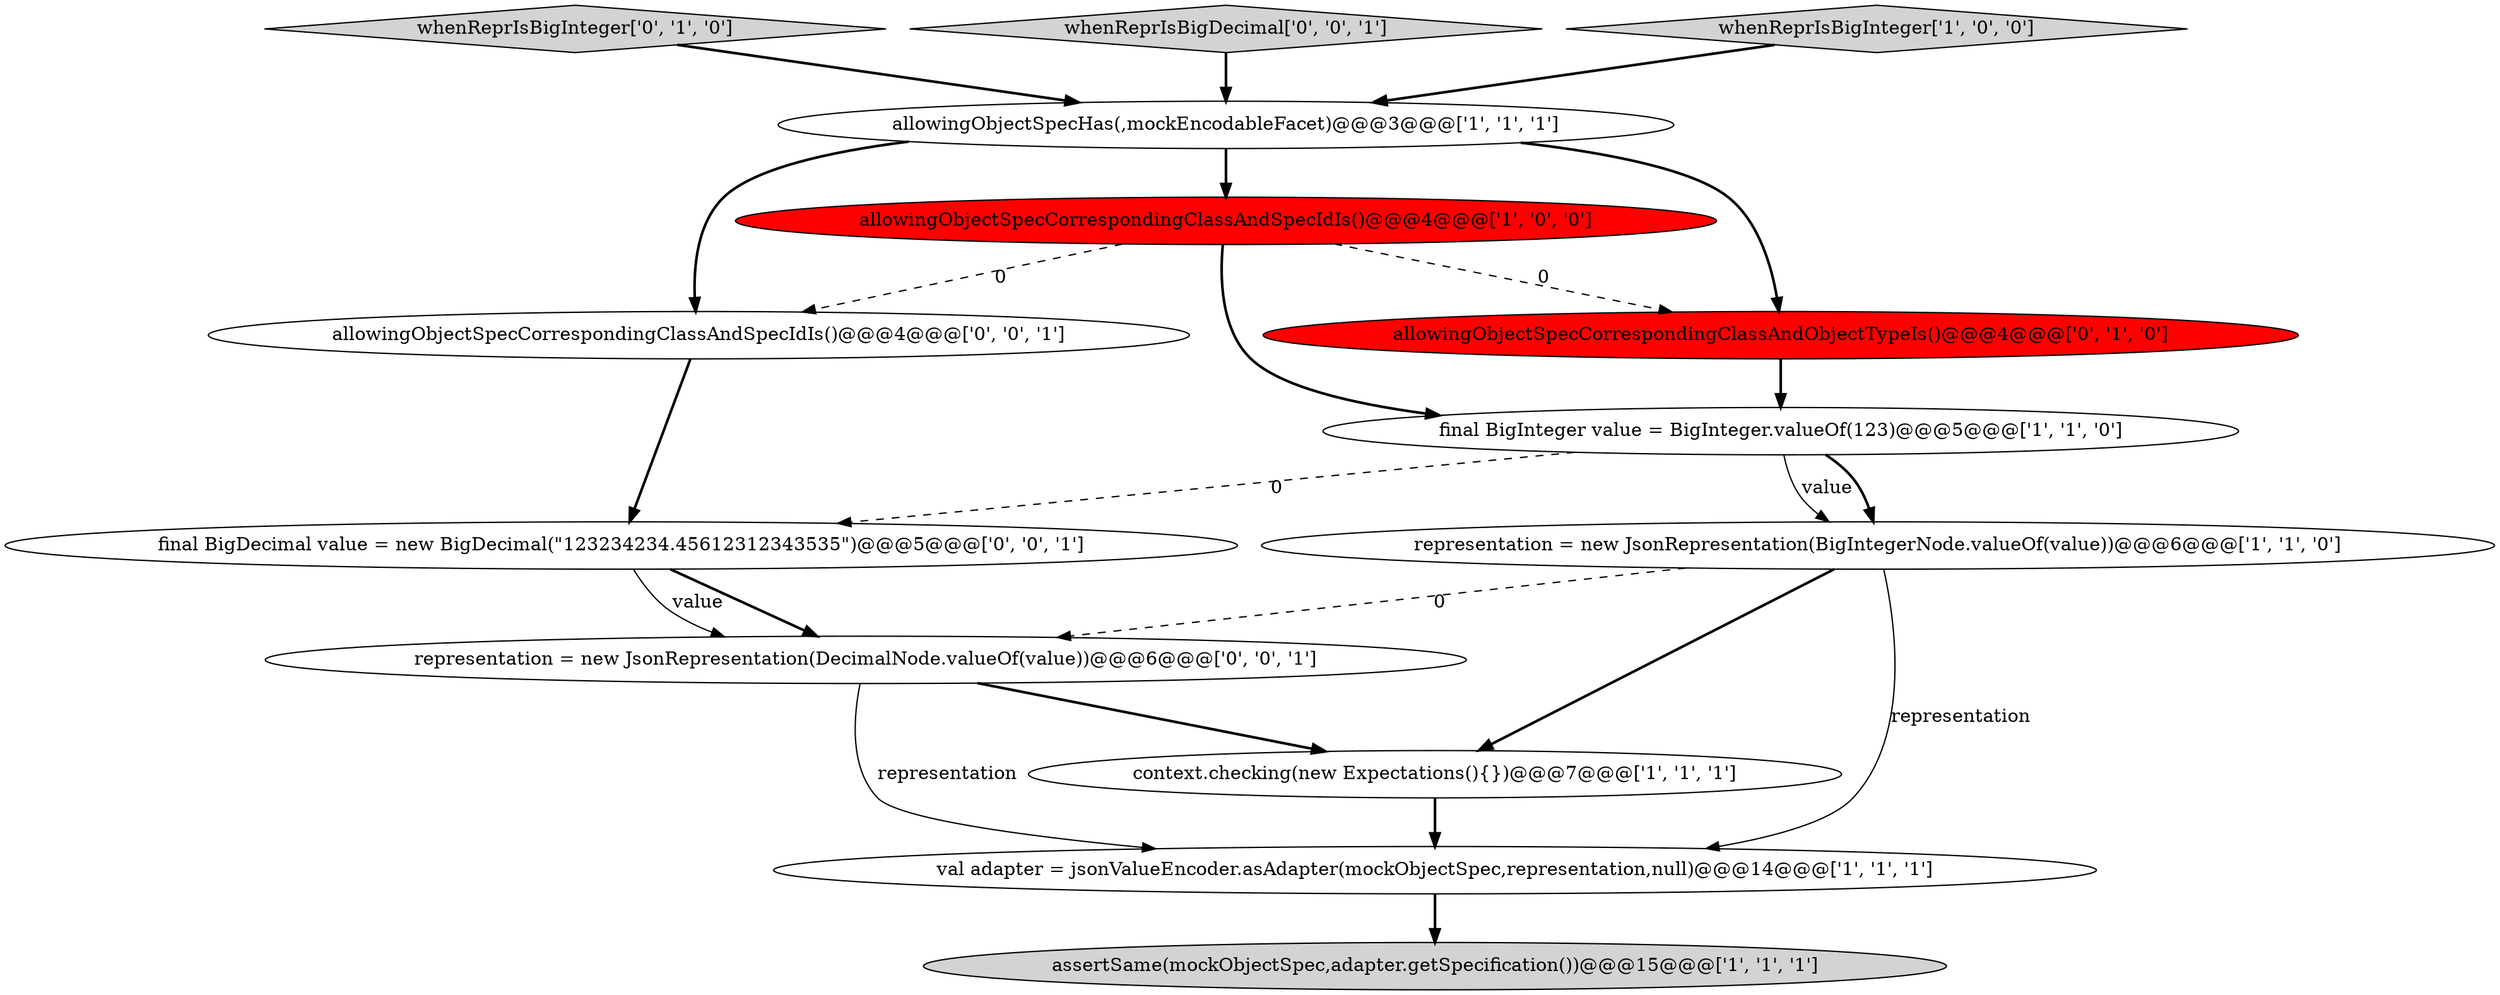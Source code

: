 digraph {
6 [style = filled, label = "final BigInteger value = BigInteger.valueOf(123)@@@5@@@['1', '1', '0']", fillcolor = white, shape = ellipse image = "AAA0AAABBB1BBB"];
13 [style = filled, label = "representation = new JsonRepresentation(DecimalNode.valueOf(value))@@@6@@@['0', '0', '1']", fillcolor = white, shape = ellipse image = "AAA0AAABBB3BBB"];
9 [style = filled, label = "whenReprIsBigInteger['0', '1', '0']", fillcolor = lightgray, shape = diamond image = "AAA0AAABBB2BBB"];
10 [style = filled, label = "whenReprIsBigDecimal['0', '0', '1']", fillcolor = lightgray, shape = diamond image = "AAA0AAABBB3BBB"];
1 [style = filled, label = "context.checking(new Expectations(){})@@@7@@@['1', '1', '1']", fillcolor = white, shape = ellipse image = "AAA0AAABBB1BBB"];
2 [style = filled, label = "whenReprIsBigInteger['1', '0', '0']", fillcolor = lightgray, shape = diamond image = "AAA0AAABBB1BBB"];
11 [style = filled, label = "allowingObjectSpecCorrespondingClassAndSpecIdIs()@@@4@@@['0', '0', '1']", fillcolor = white, shape = ellipse image = "AAA0AAABBB3BBB"];
7 [style = filled, label = "assertSame(mockObjectSpec,adapter.getSpecification())@@@15@@@['1', '1', '1']", fillcolor = lightgray, shape = ellipse image = "AAA0AAABBB1BBB"];
4 [style = filled, label = "representation = new JsonRepresentation(BigIntegerNode.valueOf(value))@@@6@@@['1', '1', '0']", fillcolor = white, shape = ellipse image = "AAA0AAABBB1BBB"];
5 [style = filled, label = "val adapter = jsonValueEncoder.asAdapter(mockObjectSpec,representation,null)@@@14@@@['1', '1', '1']", fillcolor = white, shape = ellipse image = "AAA0AAABBB1BBB"];
0 [style = filled, label = "allowingObjectSpecCorrespondingClassAndSpecIdIs()@@@4@@@['1', '0', '0']", fillcolor = red, shape = ellipse image = "AAA1AAABBB1BBB"];
12 [style = filled, label = "final BigDecimal value = new BigDecimal(\"123234234.45612312343535\")@@@5@@@['0', '0', '1']", fillcolor = white, shape = ellipse image = "AAA0AAABBB3BBB"];
8 [style = filled, label = "allowingObjectSpecCorrespondingClassAndObjectTypeIs()@@@4@@@['0', '1', '0']", fillcolor = red, shape = ellipse image = "AAA1AAABBB2BBB"];
3 [style = filled, label = "allowingObjectSpecHas(,mockEncodableFacet)@@@3@@@['1', '1', '1']", fillcolor = white, shape = ellipse image = "AAA0AAABBB1BBB"];
1->5 [style = bold, label=""];
4->5 [style = solid, label="representation"];
13->5 [style = solid, label="representation"];
0->6 [style = bold, label=""];
2->3 [style = bold, label=""];
3->11 [style = bold, label=""];
10->3 [style = bold, label=""];
8->6 [style = bold, label=""];
11->12 [style = bold, label=""];
0->11 [style = dashed, label="0"];
13->1 [style = bold, label=""];
3->0 [style = bold, label=""];
6->4 [style = solid, label="value"];
6->12 [style = dashed, label="0"];
12->13 [style = bold, label=""];
6->4 [style = bold, label=""];
3->8 [style = bold, label=""];
9->3 [style = bold, label=""];
5->7 [style = bold, label=""];
0->8 [style = dashed, label="0"];
4->1 [style = bold, label=""];
12->13 [style = solid, label="value"];
4->13 [style = dashed, label="0"];
}
